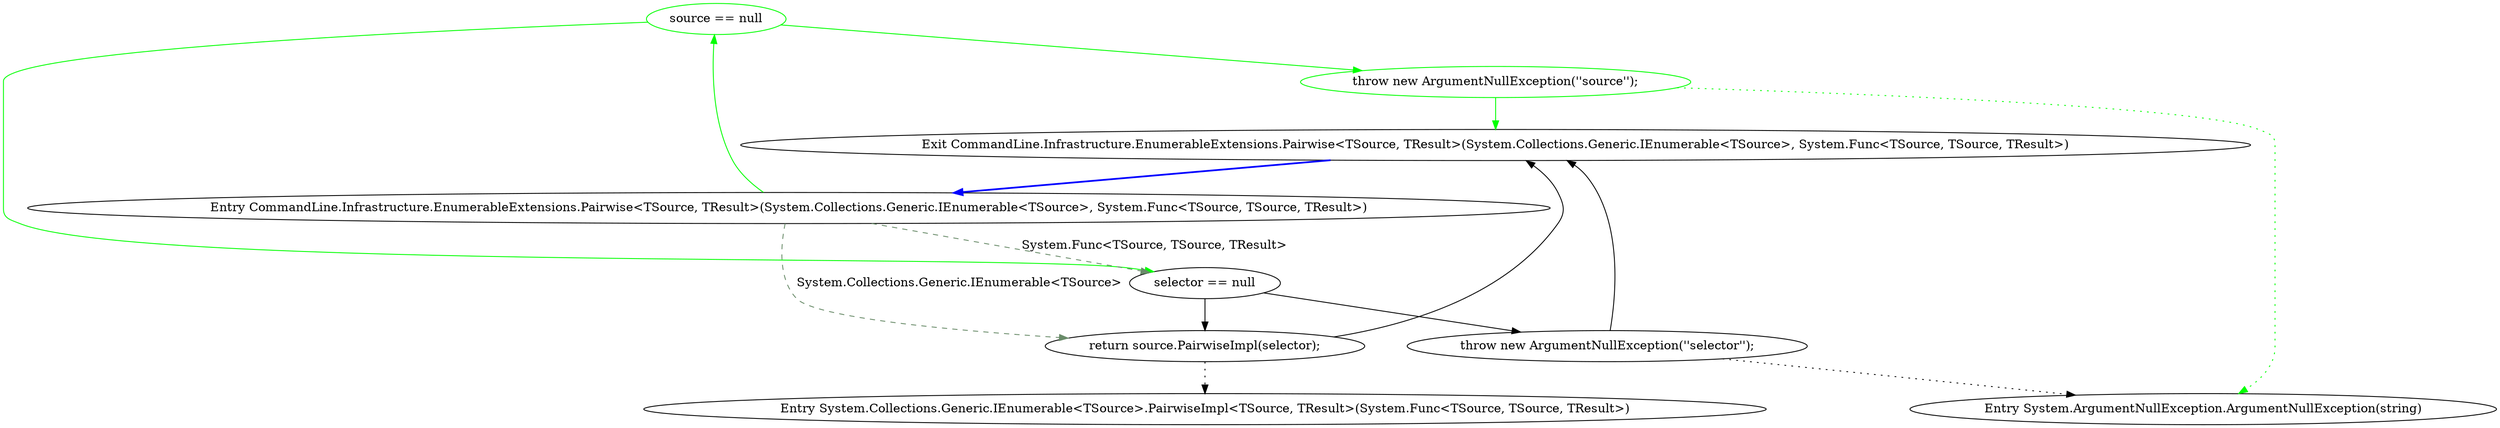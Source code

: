 digraph  {
d1 [label="source == null", span="26-26", cluster="CommandLine.Infrastructure.EnumerableExtensions.Pairwise<TSource, TResult>(System.Collections.Generic.IEnumerable<TSource>, System.Func<TSource, TSource, TResult>)", color=green, community=0];
d0 [label="Entry CommandLine.Infrastructure.EnumerableExtensions.Pairwise<TSource, TResult>(System.Collections.Generic.IEnumerable<TSource>, System.Func<TSource, TSource, TResult>)", span="24-24", cluster="CommandLine.Infrastructure.EnumerableExtensions.Pairwise<TSource, TResult>(System.Collections.Generic.IEnumerable<TSource>, System.Func<TSource, TSource, TResult>)"];
d2 [label="throw new ArgumentNullException(''source'');", span="26-26", cluster="CommandLine.Infrastructure.EnumerableExtensions.Pairwise<TSource, TResult>(System.Collections.Generic.IEnumerable<TSource>, System.Func<TSource, TSource, TResult>)", color=green, community=0];
d3 [label="selector == null", span="27-27", cluster="CommandLine.Infrastructure.EnumerableExtensions.Pairwise<TSource, TResult>(System.Collections.Generic.IEnumerable<TSource>, System.Func<TSource, TSource, TResult>)"];
d6 [label="Exit CommandLine.Infrastructure.EnumerableExtensions.Pairwise<TSource, TResult>(System.Collections.Generic.IEnumerable<TSource>, System.Func<TSource, TSource, TResult>)", span="24-24", cluster="CommandLine.Infrastructure.EnumerableExtensions.Pairwise<TSource, TResult>(System.Collections.Generic.IEnumerable<TSource>, System.Func<TSource, TSource, TResult>)"];
d7 [label="Entry System.ArgumentNullException.ArgumentNullException(string)", span="0-0", cluster="System.ArgumentNullException.ArgumentNullException(string)"];
d5 [label="return source.PairwiseImpl(selector);", span="29-29", cluster="CommandLine.Infrastructure.EnumerableExtensions.Pairwise<TSource, TResult>(System.Collections.Generic.IEnumerable<TSource>, System.Func<TSource, TSource, TResult>)"];
d4 [label="throw new ArgumentNullException(''selector'');", span="27-27", cluster="CommandLine.Infrastructure.EnumerableExtensions.Pairwise<TSource, TResult>(System.Collections.Generic.IEnumerable<TSource>, System.Func<TSource, TSource, TResult>)"];
d8 [label="Entry System.Collections.Generic.IEnumerable<TSource>.PairwiseImpl<TSource, TResult>(System.Func<TSource, TSource, TResult>)", span="32-32", cluster="System.Collections.Generic.IEnumerable<TSource>.PairwiseImpl<TSource, TResult>(System.Func<TSource, TSource, TResult>)"];
d1 -> d2  [key=0, style=solid, color=green];
d1 -> d3  [key=0, style=solid, color=green];
d0 -> d1  [key=0, style=solid, color=green];
d0 -> d3  [key=1, style=dashed, color=darkseagreen4, label="System.Func<TSource, TSource, TResult>"];
d0 -> d5  [key=1, style=dashed, color=darkseagreen4, label="System.Collections.Generic.IEnumerable<TSource>"];
d2 -> d6  [key=0, style=solid, color=green];
d2 -> d7  [key=2, style=dotted, color=green];
d3 -> d4  [key=0, style=solid];
d3 -> d5  [key=0, style=solid];
d6 -> d0  [key=0, style=bold, color=blue];
d5 -> d6  [key=0, style=solid];
d5 -> d8  [key=2, style=dotted];
d4 -> d6  [key=0, style=solid];
d4 -> d7  [key=2, style=dotted];
}
